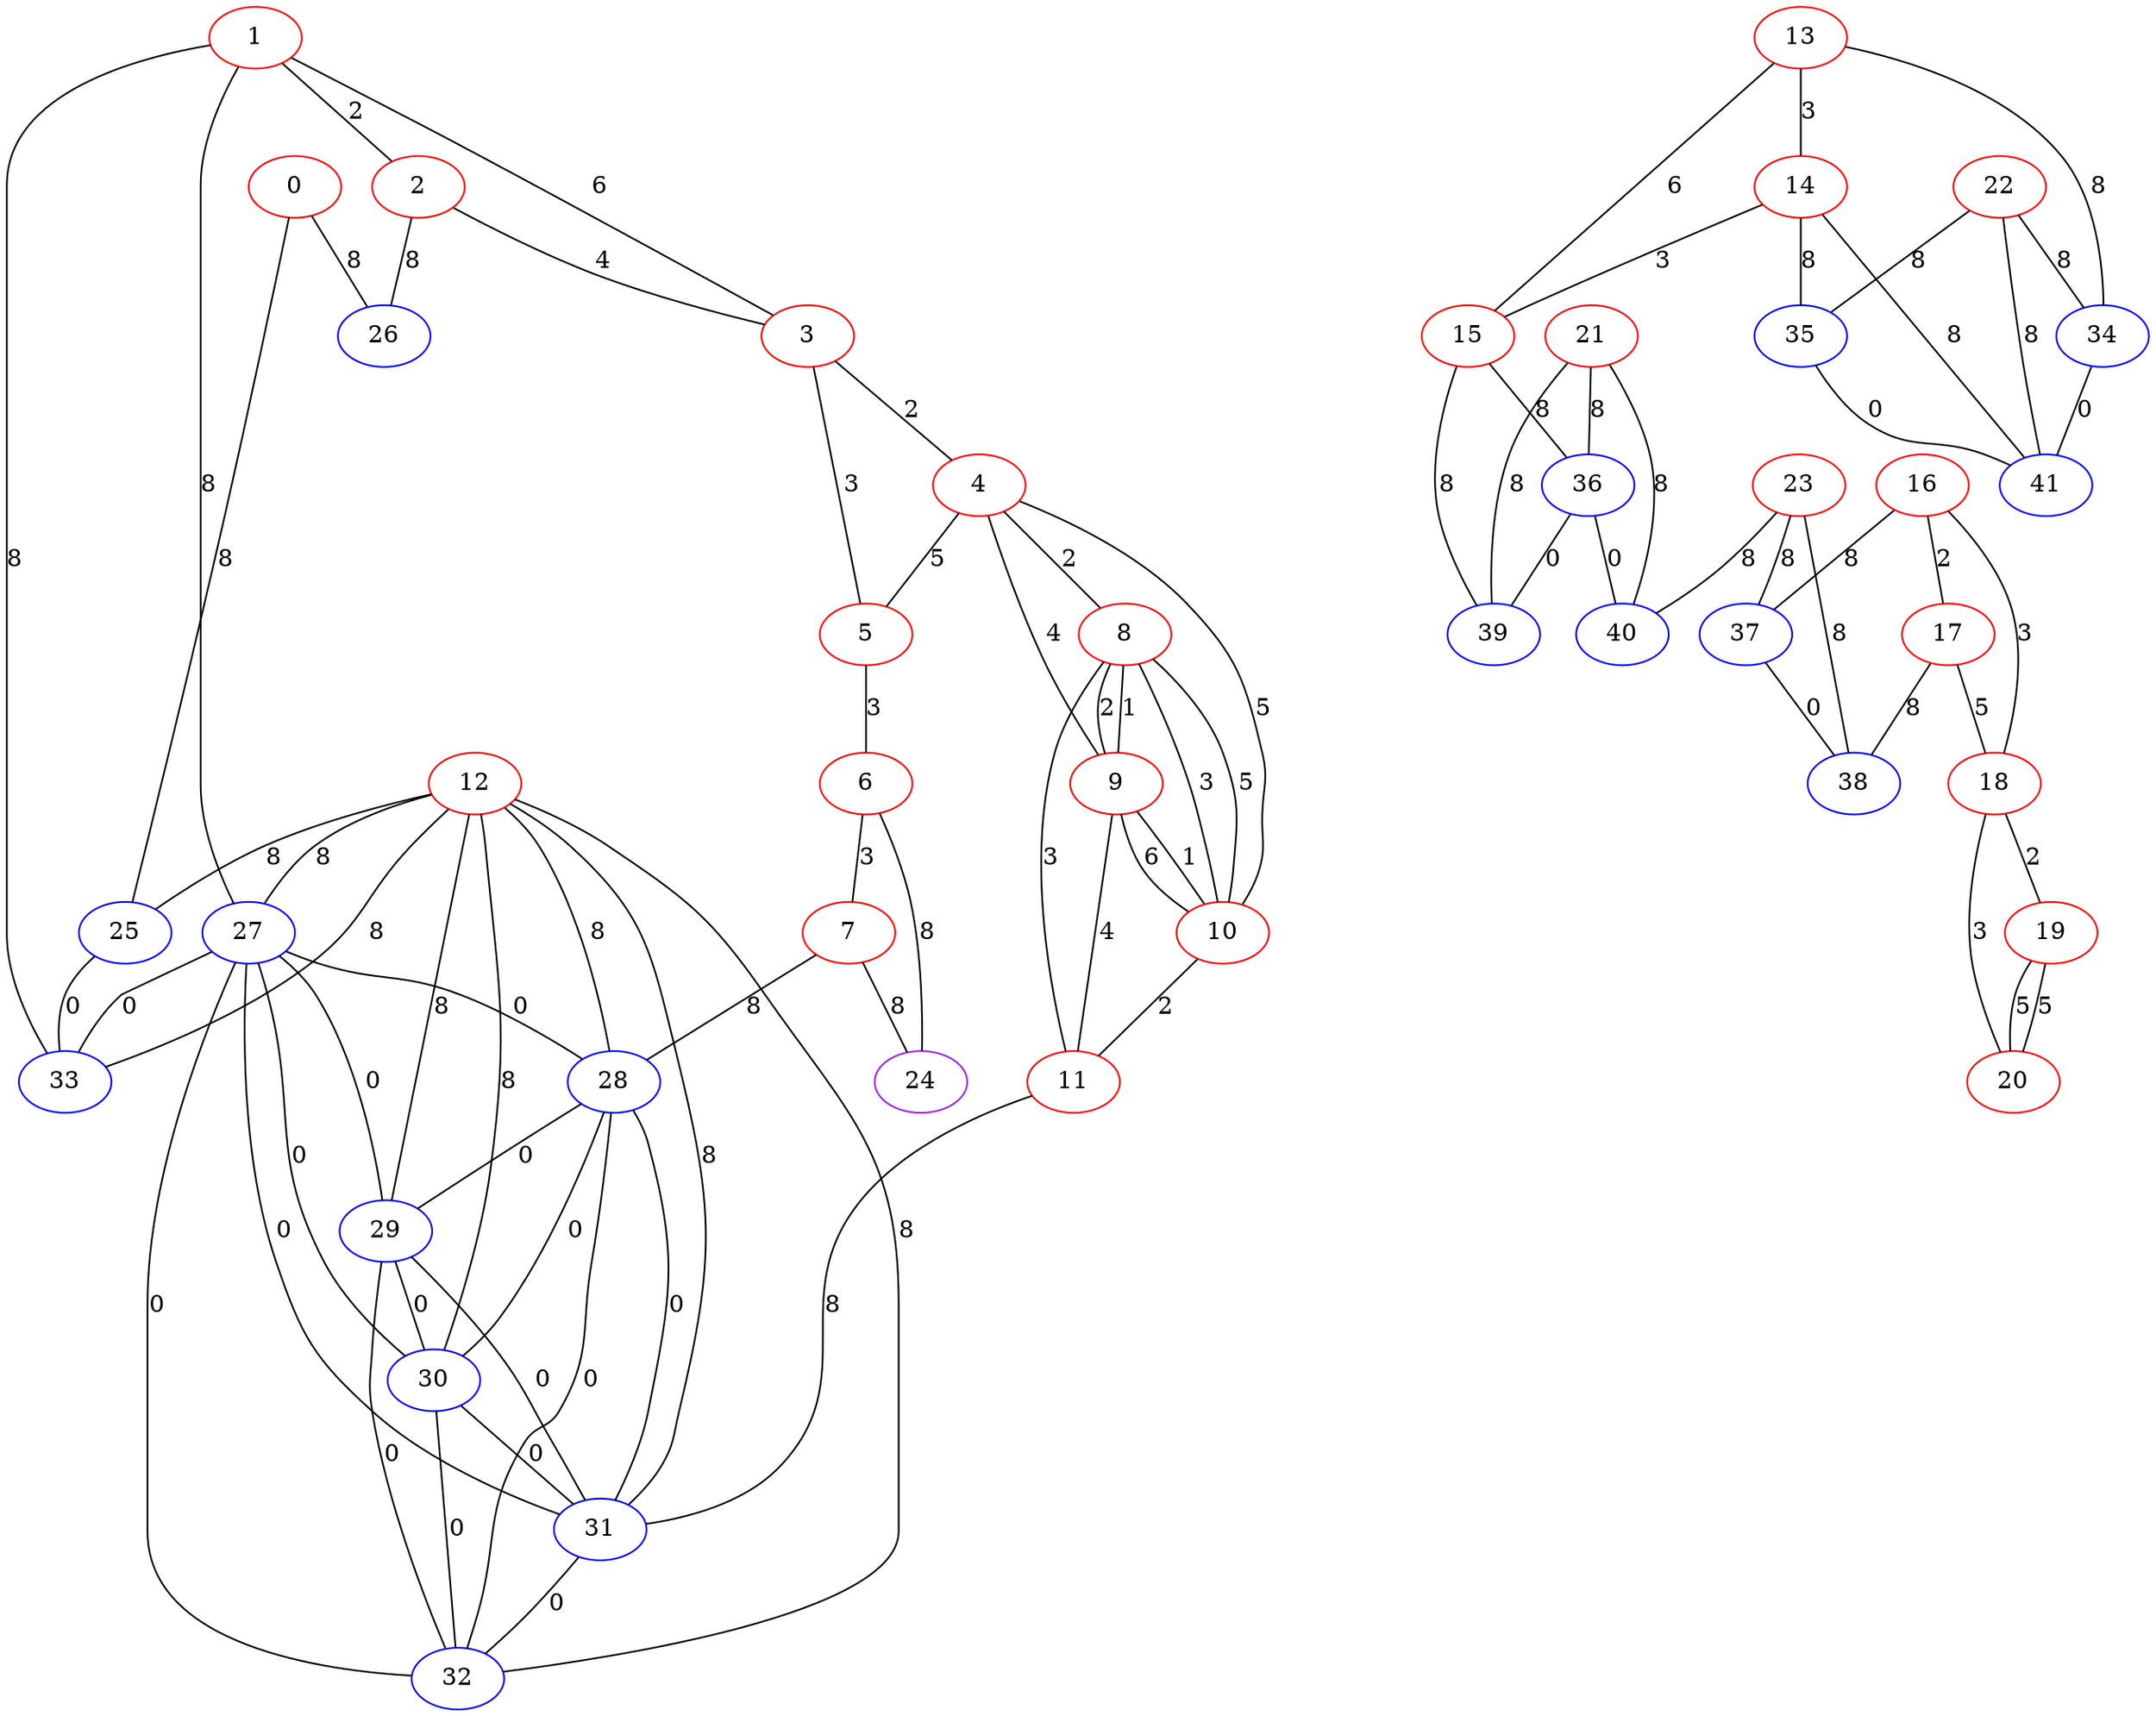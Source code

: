 graph "" {
0 [color=red, weight=1];
1 [color=red, weight=1];
2 [color=red, weight=1];
3 [color=red, weight=1];
4 [color=red, weight=1];
5 [color=red, weight=1];
6 [color=red, weight=1];
7 [color=red, weight=1];
8 [color=red, weight=1];
9 [color=red, weight=1];
10 [color=red, weight=1];
11 [color=red, weight=1];
12 [color=red, weight=1];
13 [color=red, weight=1];
14 [color=red, weight=1];
15 [color=red, weight=1];
16 [color=red, weight=1];
17 [color=red, weight=1];
18 [color=red, weight=1];
19 [color=red, weight=1];
20 [color=red, weight=1];
21 [color=red, weight=1];
22 [color=red, weight=1];
23 [color=red, weight=1];
24 [color=purple, weight=4];
25 [color=blue, weight=3];
26 [color=blue, weight=3];
27 [color=blue, weight=3];
28 [color=blue, weight=3];
29 [color=blue, weight=3];
30 [color=blue, weight=3];
31 [color=blue, weight=3];
32 [color=blue, weight=3];
33 [color=blue, weight=3];
34 [color=blue, weight=3];
35 [color=blue, weight=3];
36 [color=blue, weight=3];
37 [color=blue, weight=3];
38 [color=blue, weight=3];
39 [color=blue, weight=3];
40 [color=blue, weight=3];
41 [color=blue, weight=3];
0 -- 25  [key=0, label=8];
0 -- 26  [key=0, label=8];
1 -- 27  [key=0, label=8];
1 -- 33  [key=0, label=8];
1 -- 2  [key=0, label=2];
1 -- 3  [key=0, label=6];
2 -- 26  [key=0, label=8];
2 -- 3  [key=0, label=4];
3 -- 4  [key=0, label=2];
3 -- 5  [key=0, label=3];
4 -- 8  [key=0, label=2];
4 -- 9  [key=0, label=4];
4 -- 10  [key=0, label=5];
4 -- 5  [key=0, label=5];
5 -- 6  [key=0, label=3];
6 -- 24  [key=0, label=8];
6 -- 7  [key=0, label=3];
7 -- 24  [key=0, label=8];
7 -- 28  [key=0, label=8];
8 -- 9  [key=0, label=2];
8 -- 9  [key=1, label=1];
8 -- 10  [key=0, label=3];
8 -- 10  [key=1, label=5];
8 -- 11  [key=0, label=3];
9 -- 10  [key=0, label=1];
9 -- 10  [key=1, label=6];
9 -- 11  [key=0, label=4];
10 -- 11  [key=0, label=2];
11 -- 31  [key=0, label=8];
12 -- 32  [key=0, label=8];
12 -- 33  [key=0, label=8];
12 -- 25  [key=0, label=8];
12 -- 27  [key=0, label=8];
12 -- 28  [key=0, label=8];
12 -- 29  [key=0, label=8];
12 -- 30  [key=0, label=8];
12 -- 31  [key=0, label=8];
13 -- 34  [key=0, label=8];
13 -- 14  [key=0, label=3];
13 -- 15  [key=0, label=6];
14 -- 41  [key=0, label=8];
14 -- 35  [key=0, label=8];
14 -- 15  [key=0, label=3];
15 -- 36  [key=0, label=8];
15 -- 39  [key=0, label=8];
16 -- 17  [key=0, label=2];
16 -- 18  [key=0, label=3];
16 -- 37  [key=0, label=8];
17 -- 18  [key=0, label=5];
17 -- 38  [key=0, label=8];
18 -- 19  [key=0, label=2];
18 -- 20  [key=0, label=3];
19 -- 20  [key=0, label=5];
19 -- 20  [key=1, label=5];
21 -- 40  [key=0, label=8];
21 -- 36  [key=0, label=8];
21 -- 39  [key=0, label=8];
22 -- 41  [key=0, label=8];
22 -- 34  [key=0, label=8];
22 -- 35  [key=0, label=8];
23 -- 40  [key=0, label=8];
23 -- 37  [key=0, label=8];
23 -- 38  [key=0, label=8];
25 -- 33  [key=0, label=0];
27 -- 32  [key=0, label=0];
27 -- 33  [key=0, label=0];
27 -- 28  [key=0, label=0];
27 -- 29  [key=0, label=0];
27 -- 30  [key=0, label=0];
27 -- 31  [key=0, label=0];
28 -- 32  [key=0, label=0];
28 -- 29  [key=0, label=0];
28 -- 30  [key=0, label=0];
28 -- 31  [key=0, label=0];
29 -- 32  [key=0, label=0];
29 -- 30  [key=0, label=0];
29 -- 31  [key=0, label=0];
30 -- 32  [key=0, label=0];
30 -- 31  [key=0, label=0];
31 -- 32  [key=0, label=0];
34 -- 41  [key=0, label=0];
35 -- 41  [key=0, label=0];
36 -- 40  [key=0, label=0];
36 -- 39  [key=0, label=0];
37 -- 38  [key=0, label=0];
}
